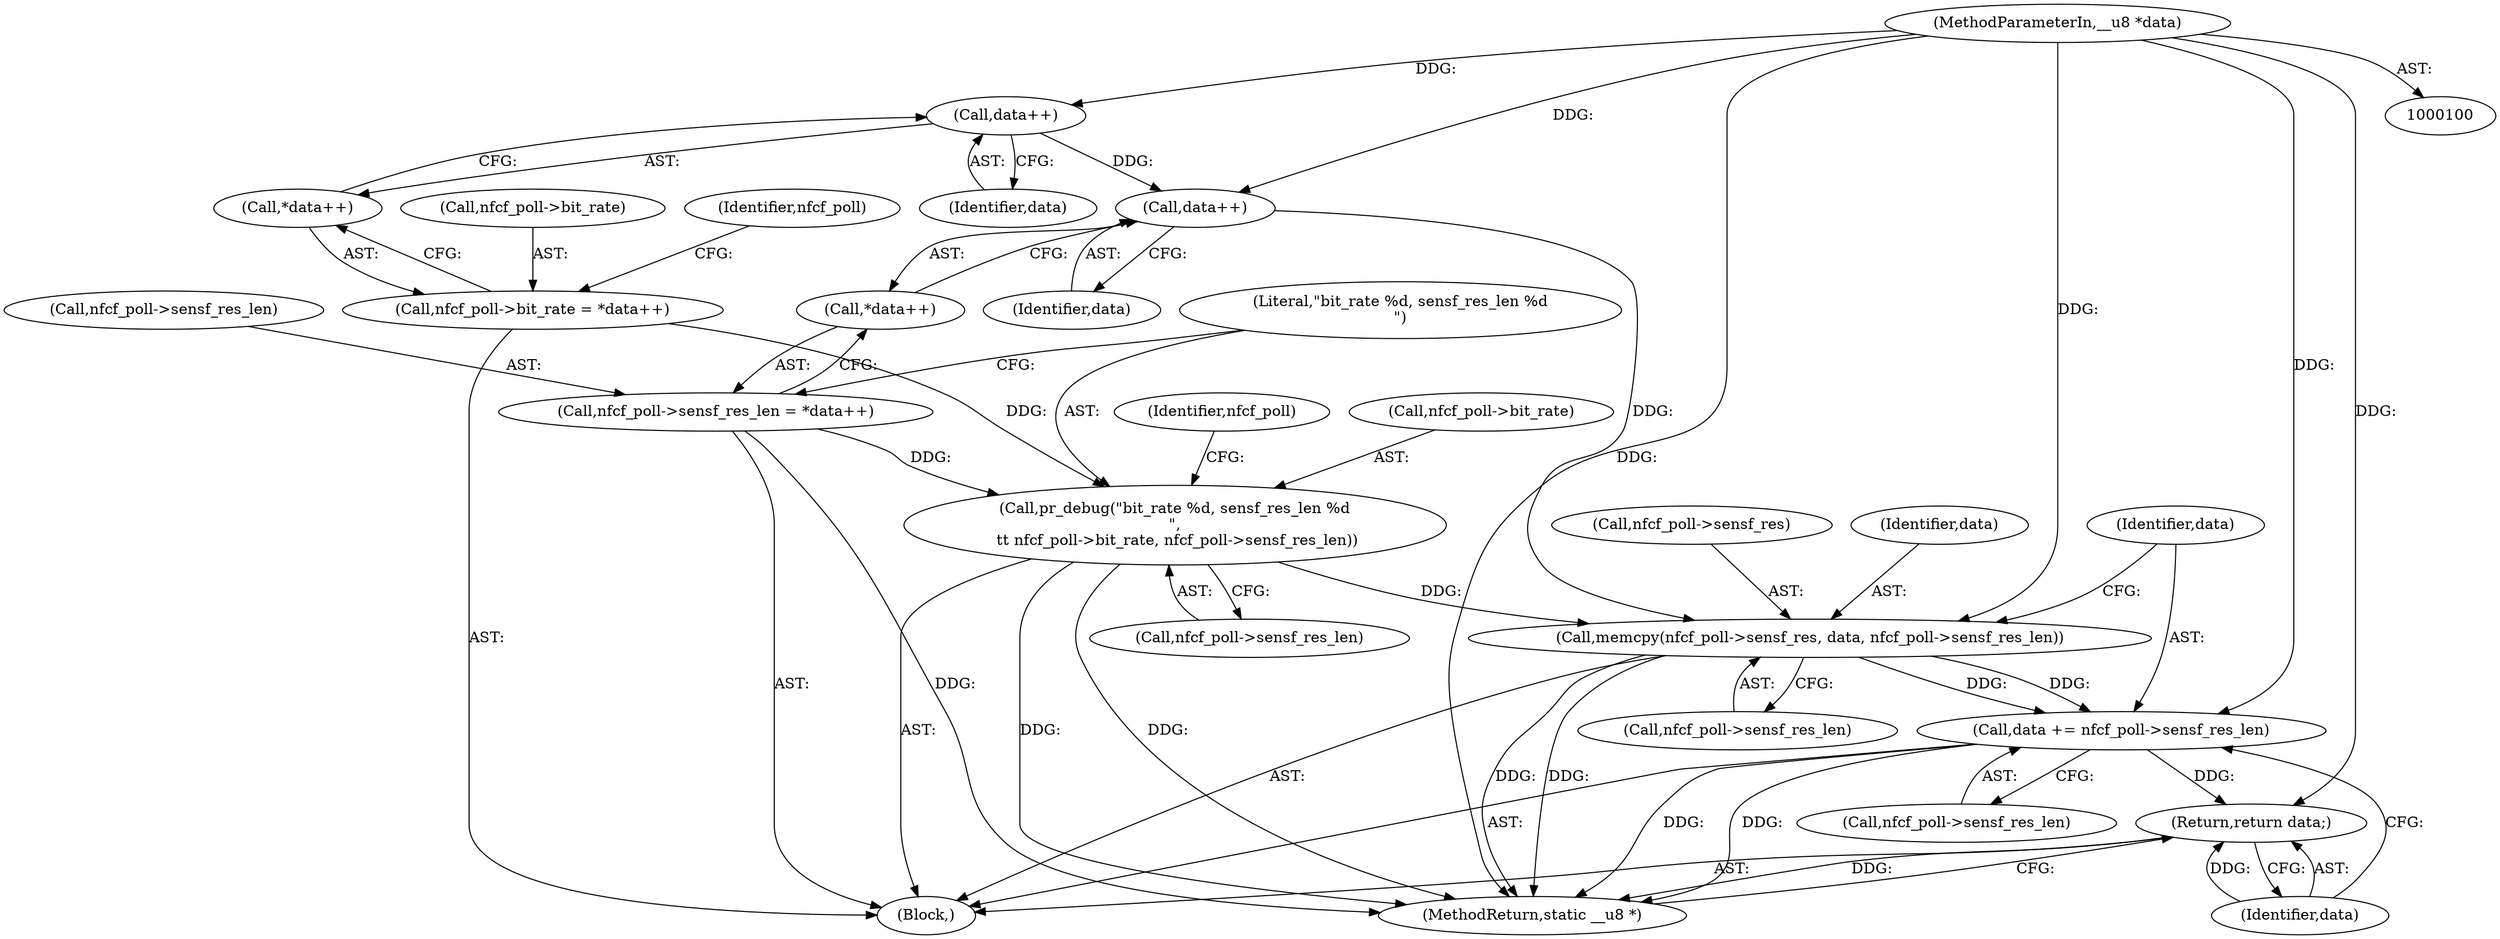 digraph "1_linux_67de956ff5dc1d4f321e16cfbd63f5be3b691b43_2@API" {
"1000127" [label="(Call,memcpy(nfcf_poll->sensf_res, data, nfcf_poll->sensf_res_len))"];
"1000117" [label="(Call,data++)"];
"1000110" [label="(Call,data++)"];
"1000103" [label="(MethodParameterIn,__u8 *data)"];
"1000119" [label="(Call,pr_debug(\"bit_rate %d, sensf_res_len %d\n\",\n \t\t nfcf_poll->bit_rate, nfcf_poll->sensf_res_len))"];
"1000105" [label="(Call,nfcf_poll->bit_rate = *data++)"];
"1000112" [label="(Call,nfcf_poll->sensf_res_len = *data++)"];
"1000135" [label="(Call,data += nfcf_poll->sensf_res_len)"];
"1000140" [label="(Return,return data;)"];
"1000128" [label="(Call,nfcf_poll->sensf_res)"];
"1000137" [label="(Call,nfcf_poll->sensf_res_len)"];
"1000104" [label="(Block,)"];
"1000117" [label="(Call,data++)"];
"1000109" [label="(Call,*data++)"];
"1000111" [label="(Identifier,data)"];
"1000140" [label="(Return,return data;)"];
"1000141" [label="(Identifier,data)"];
"1000110" [label="(Call,data++)"];
"1000113" [label="(Call,nfcf_poll->sensf_res_len)"];
"1000120" [label="(Literal,\"bit_rate %d, sensf_res_len %d\n\")"];
"1000142" [label="(MethodReturn,static __u8 *)"];
"1000119" [label="(Call,pr_debug(\"bit_rate %d, sensf_res_len %d\n\",\n \t\t nfcf_poll->bit_rate, nfcf_poll->sensf_res_len))"];
"1000118" [label="(Identifier,data)"];
"1000136" [label="(Identifier,data)"];
"1000135" [label="(Call,data += nfcf_poll->sensf_res_len)"];
"1000124" [label="(Call,nfcf_poll->sensf_res_len)"];
"1000129" [label="(Identifier,nfcf_poll)"];
"1000131" [label="(Identifier,data)"];
"1000127" [label="(Call,memcpy(nfcf_poll->sensf_res, data, nfcf_poll->sensf_res_len))"];
"1000112" [label="(Call,nfcf_poll->sensf_res_len = *data++)"];
"1000103" [label="(MethodParameterIn,__u8 *data)"];
"1000106" [label="(Call,nfcf_poll->bit_rate)"];
"1000116" [label="(Call,*data++)"];
"1000132" [label="(Call,nfcf_poll->sensf_res_len)"];
"1000114" [label="(Identifier,nfcf_poll)"];
"1000105" [label="(Call,nfcf_poll->bit_rate = *data++)"];
"1000121" [label="(Call,nfcf_poll->bit_rate)"];
"1000127" -> "1000104"  [label="AST: "];
"1000127" -> "1000132"  [label="CFG: "];
"1000128" -> "1000127"  [label="AST: "];
"1000131" -> "1000127"  [label="AST: "];
"1000132" -> "1000127"  [label="AST: "];
"1000136" -> "1000127"  [label="CFG: "];
"1000127" -> "1000142"  [label="DDG: "];
"1000127" -> "1000142"  [label="DDG: "];
"1000117" -> "1000127"  [label="DDG: "];
"1000103" -> "1000127"  [label="DDG: "];
"1000119" -> "1000127"  [label="DDG: "];
"1000127" -> "1000135"  [label="DDG: "];
"1000127" -> "1000135"  [label="DDG: "];
"1000117" -> "1000116"  [label="AST: "];
"1000117" -> "1000118"  [label="CFG: "];
"1000118" -> "1000117"  [label="AST: "];
"1000116" -> "1000117"  [label="CFG: "];
"1000110" -> "1000117"  [label="DDG: "];
"1000103" -> "1000117"  [label="DDG: "];
"1000110" -> "1000109"  [label="AST: "];
"1000110" -> "1000111"  [label="CFG: "];
"1000111" -> "1000110"  [label="AST: "];
"1000109" -> "1000110"  [label="CFG: "];
"1000103" -> "1000110"  [label="DDG: "];
"1000103" -> "1000100"  [label="AST: "];
"1000103" -> "1000142"  [label="DDG: "];
"1000103" -> "1000135"  [label="DDG: "];
"1000103" -> "1000140"  [label="DDG: "];
"1000119" -> "1000104"  [label="AST: "];
"1000119" -> "1000124"  [label="CFG: "];
"1000120" -> "1000119"  [label="AST: "];
"1000121" -> "1000119"  [label="AST: "];
"1000124" -> "1000119"  [label="AST: "];
"1000129" -> "1000119"  [label="CFG: "];
"1000119" -> "1000142"  [label="DDG: "];
"1000119" -> "1000142"  [label="DDG: "];
"1000105" -> "1000119"  [label="DDG: "];
"1000112" -> "1000119"  [label="DDG: "];
"1000105" -> "1000104"  [label="AST: "];
"1000105" -> "1000109"  [label="CFG: "];
"1000106" -> "1000105"  [label="AST: "];
"1000109" -> "1000105"  [label="AST: "];
"1000114" -> "1000105"  [label="CFG: "];
"1000112" -> "1000104"  [label="AST: "];
"1000112" -> "1000116"  [label="CFG: "];
"1000113" -> "1000112"  [label="AST: "];
"1000116" -> "1000112"  [label="AST: "];
"1000120" -> "1000112"  [label="CFG: "];
"1000112" -> "1000142"  [label="DDG: "];
"1000135" -> "1000104"  [label="AST: "];
"1000135" -> "1000137"  [label="CFG: "];
"1000136" -> "1000135"  [label="AST: "];
"1000137" -> "1000135"  [label="AST: "];
"1000141" -> "1000135"  [label="CFG: "];
"1000135" -> "1000142"  [label="DDG: "];
"1000135" -> "1000142"  [label="DDG: "];
"1000135" -> "1000140"  [label="DDG: "];
"1000140" -> "1000104"  [label="AST: "];
"1000140" -> "1000141"  [label="CFG: "];
"1000141" -> "1000140"  [label="AST: "];
"1000142" -> "1000140"  [label="CFG: "];
"1000140" -> "1000142"  [label="DDG: "];
"1000141" -> "1000140"  [label="DDG: "];
}
